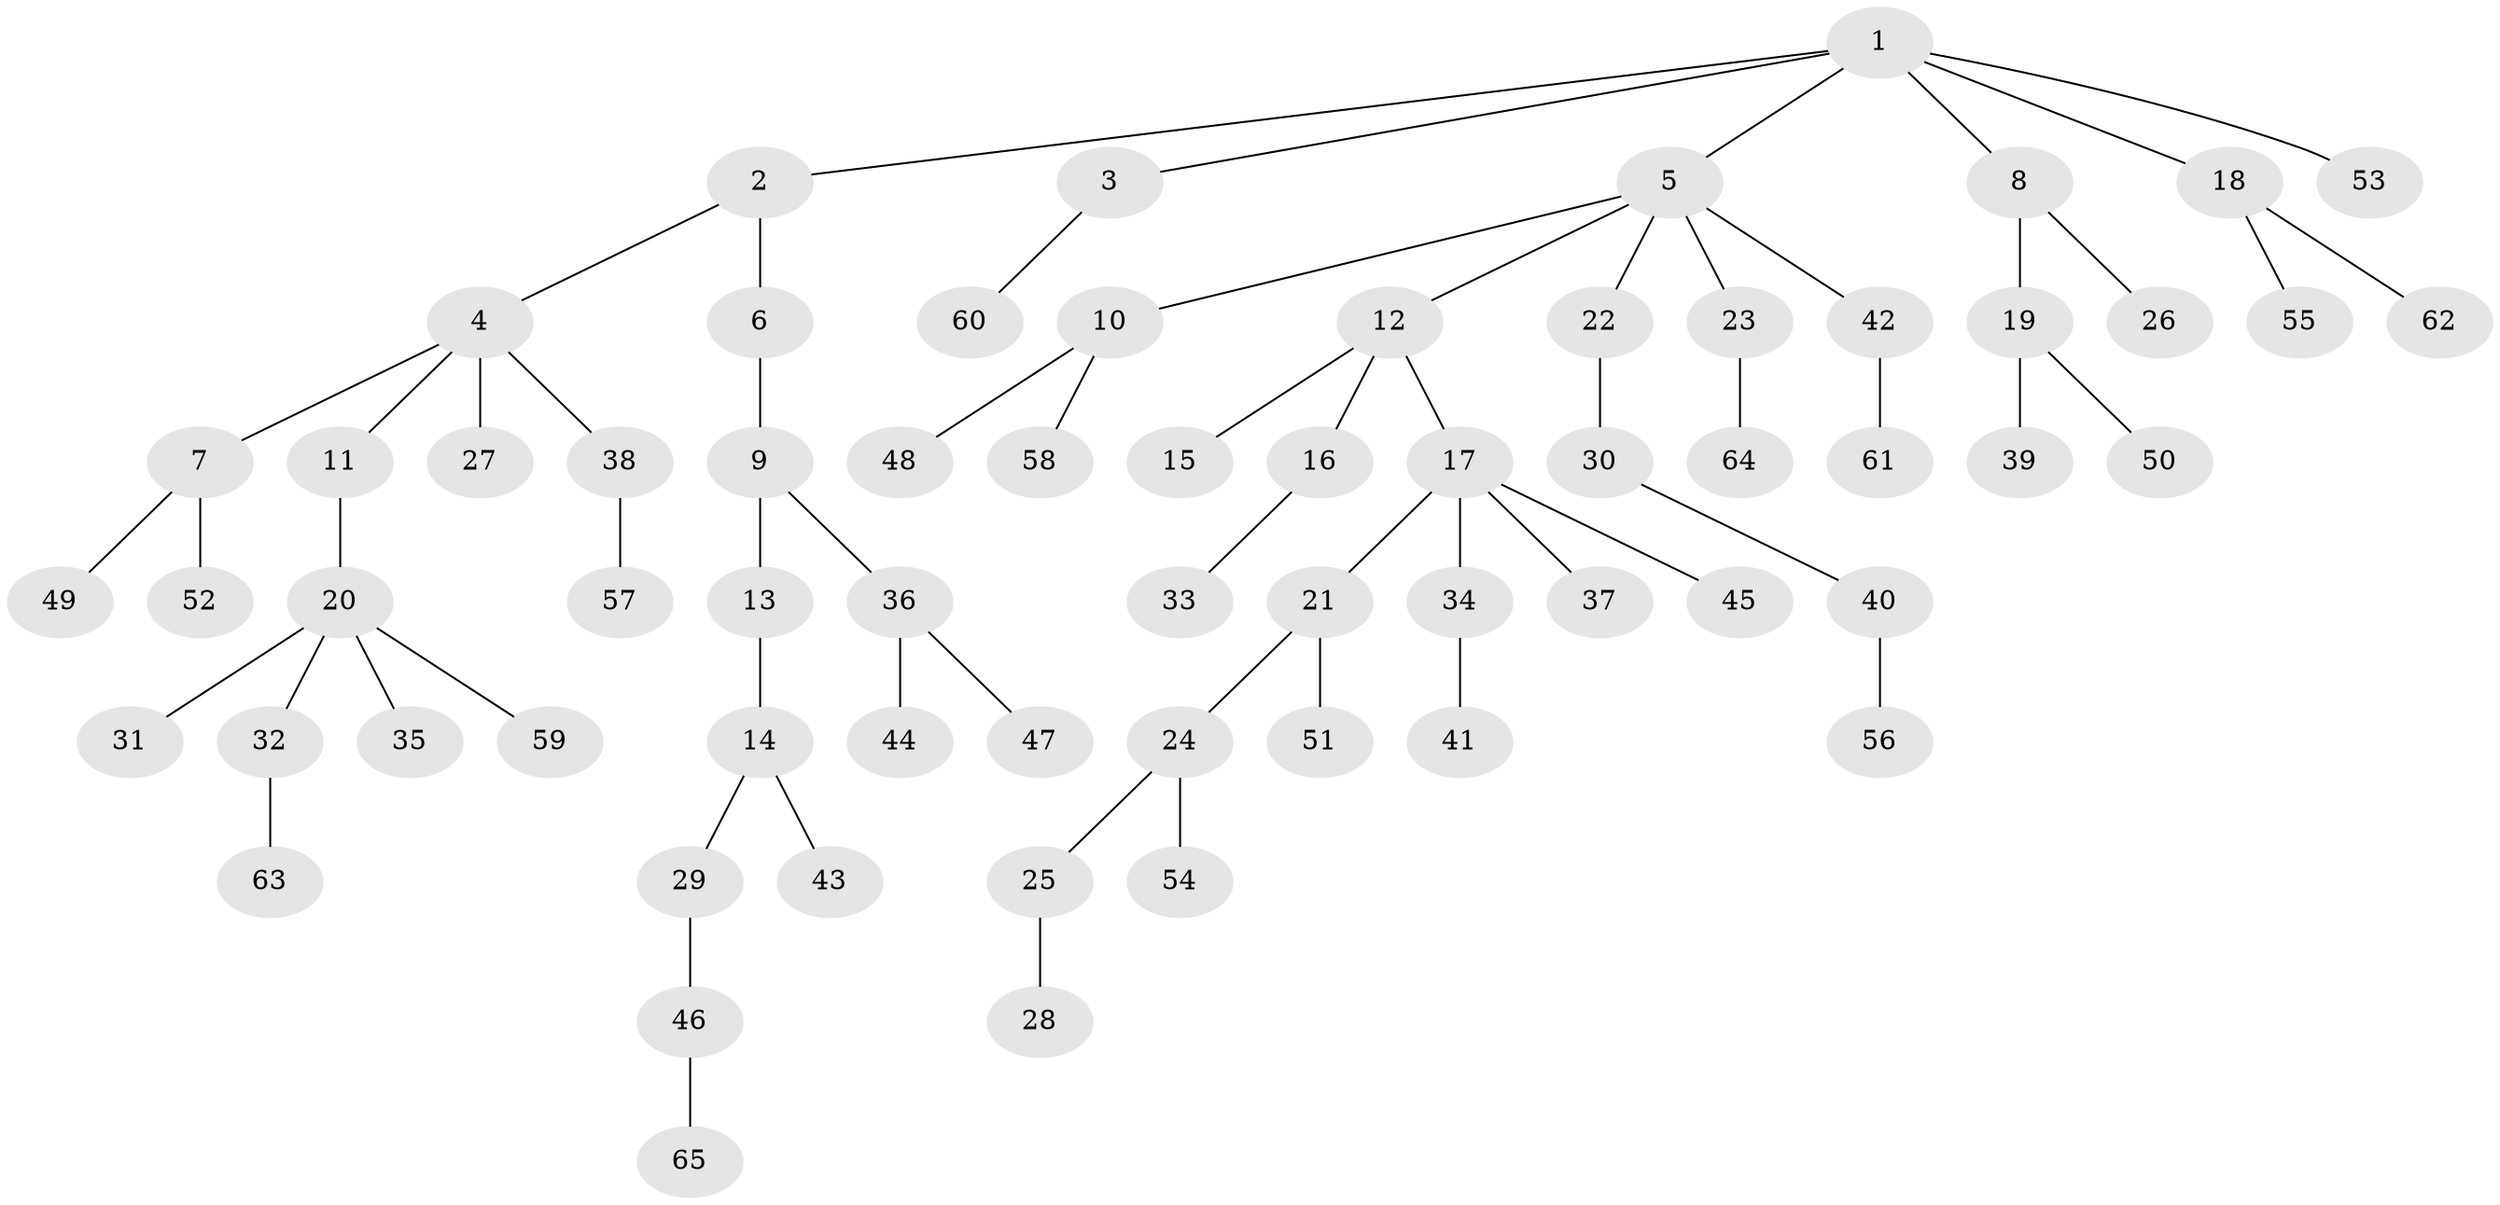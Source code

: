 // Generated by graph-tools (version 1.1) at 2025/15/03/09/25 04:15:38]
// undirected, 65 vertices, 64 edges
graph export_dot {
graph [start="1"]
  node [color=gray90,style=filled];
  1;
  2;
  3;
  4;
  5;
  6;
  7;
  8;
  9;
  10;
  11;
  12;
  13;
  14;
  15;
  16;
  17;
  18;
  19;
  20;
  21;
  22;
  23;
  24;
  25;
  26;
  27;
  28;
  29;
  30;
  31;
  32;
  33;
  34;
  35;
  36;
  37;
  38;
  39;
  40;
  41;
  42;
  43;
  44;
  45;
  46;
  47;
  48;
  49;
  50;
  51;
  52;
  53;
  54;
  55;
  56;
  57;
  58;
  59;
  60;
  61;
  62;
  63;
  64;
  65;
  1 -- 2;
  1 -- 3;
  1 -- 5;
  1 -- 8;
  1 -- 18;
  1 -- 53;
  2 -- 4;
  2 -- 6;
  3 -- 60;
  4 -- 7;
  4 -- 11;
  4 -- 27;
  4 -- 38;
  5 -- 10;
  5 -- 12;
  5 -- 22;
  5 -- 23;
  5 -- 42;
  6 -- 9;
  7 -- 49;
  7 -- 52;
  8 -- 19;
  8 -- 26;
  9 -- 13;
  9 -- 36;
  10 -- 48;
  10 -- 58;
  11 -- 20;
  12 -- 15;
  12 -- 16;
  12 -- 17;
  13 -- 14;
  14 -- 29;
  14 -- 43;
  16 -- 33;
  17 -- 21;
  17 -- 34;
  17 -- 37;
  17 -- 45;
  18 -- 55;
  18 -- 62;
  19 -- 39;
  19 -- 50;
  20 -- 31;
  20 -- 32;
  20 -- 35;
  20 -- 59;
  21 -- 24;
  21 -- 51;
  22 -- 30;
  23 -- 64;
  24 -- 25;
  24 -- 54;
  25 -- 28;
  29 -- 46;
  30 -- 40;
  32 -- 63;
  34 -- 41;
  36 -- 44;
  36 -- 47;
  38 -- 57;
  40 -- 56;
  42 -- 61;
  46 -- 65;
}
